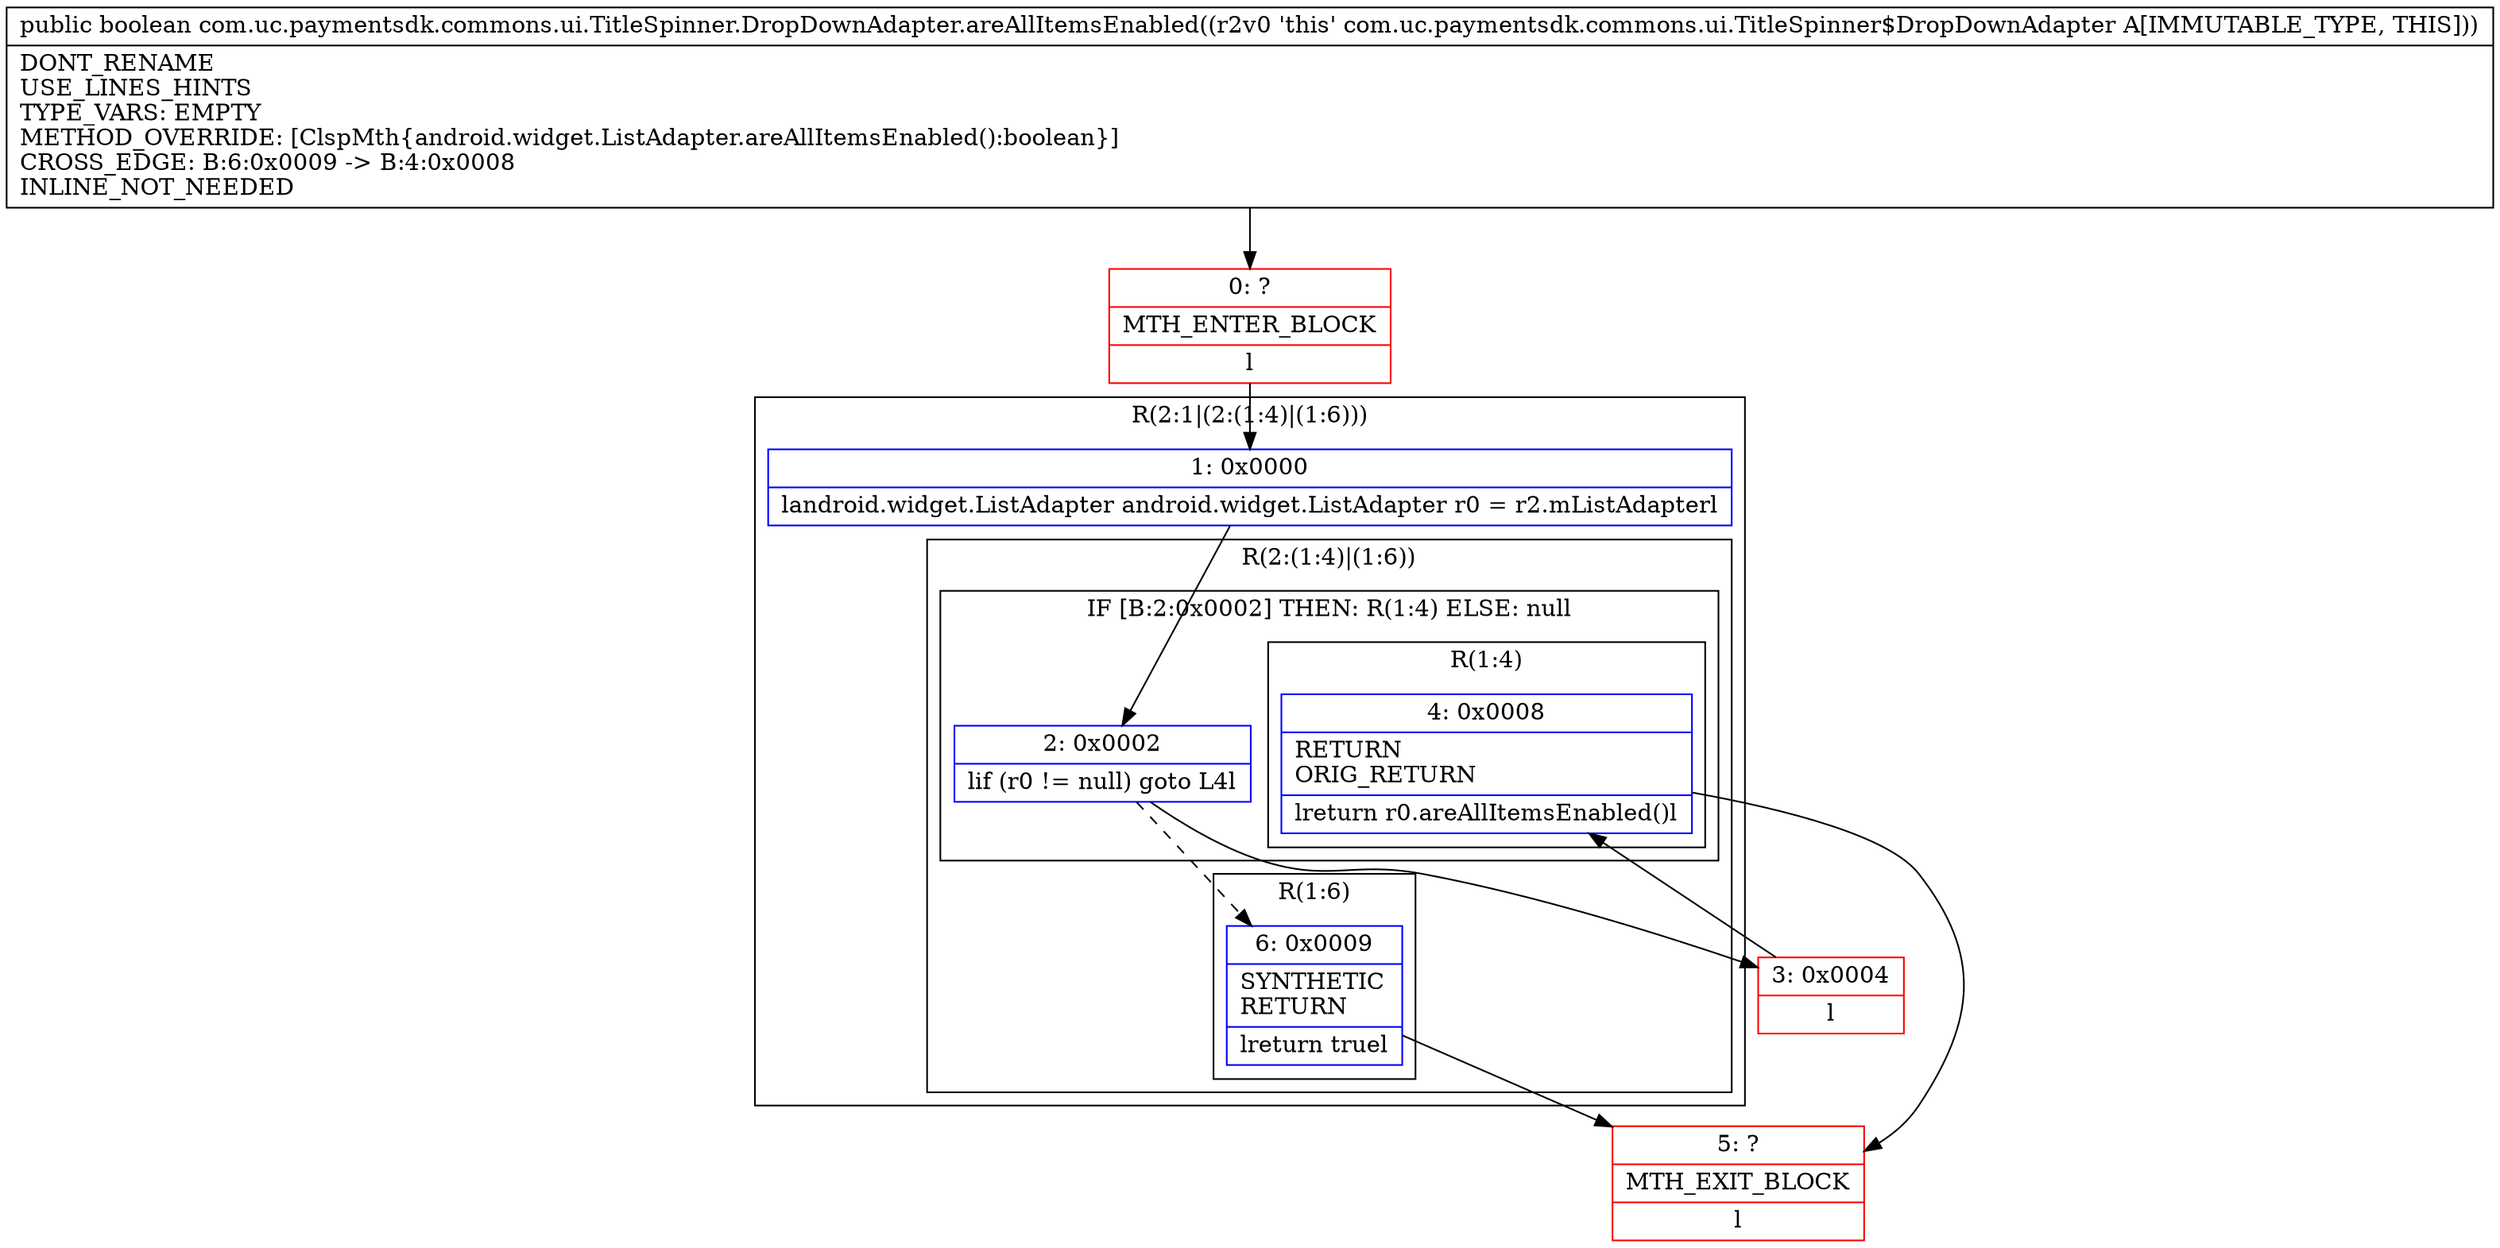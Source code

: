 digraph "CFG forcom.uc.paymentsdk.commons.ui.TitleSpinner.DropDownAdapter.areAllItemsEnabled()Z" {
subgraph cluster_Region_503880385 {
label = "R(2:1|(2:(1:4)|(1:6)))";
node [shape=record,color=blue];
Node_1 [shape=record,label="{1\:\ 0x0000|landroid.widget.ListAdapter android.widget.ListAdapter r0 = r2.mListAdapterl}"];
subgraph cluster_Region_375472853 {
label = "R(2:(1:4)|(1:6))";
node [shape=record,color=blue];
subgraph cluster_IfRegion_2131409654 {
label = "IF [B:2:0x0002] THEN: R(1:4) ELSE: null";
node [shape=record,color=blue];
Node_2 [shape=record,label="{2\:\ 0x0002|lif (r0 != null) goto L4l}"];
subgraph cluster_Region_1966395162 {
label = "R(1:4)";
node [shape=record,color=blue];
Node_4 [shape=record,label="{4\:\ 0x0008|RETURN\lORIG_RETURN\l|lreturn r0.areAllItemsEnabled()l}"];
}
}
subgraph cluster_Region_215427136 {
label = "R(1:6)";
node [shape=record,color=blue];
Node_6 [shape=record,label="{6\:\ 0x0009|SYNTHETIC\lRETURN\l|lreturn truel}"];
}
}
}
Node_0 [shape=record,color=red,label="{0\:\ ?|MTH_ENTER_BLOCK\l|l}"];
Node_3 [shape=record,color=red,label="{3\:\ 0x0004|l}"];
Node_5 [shape=record,color=red,label="{5\:\ ?|MTH_EXIT_BLOCK\l|l}"];
MethodNode[shape=record,label="{public boolean com.uc.paymentsdk.commons.ui.TitleSpinner.DropDownAdapter.areAllItemsEnabled((r2v0 'this' com.uc.paymentsdk.commons.ui.TitleSpinner$DropDownAdapter A[IMMUTABLE_TYPE, THIS]))  | DONT_RENAME\lUSE_LINES_HINTS\lTYPE_VARS: EMPTY\lMETHOD_OVERRIDE: [ClspMth\{android.widget.ListAdapter.areAllItemsEnabled():boolean\}]\lCROSS_EDGE: B:6:0x0009 \-\> B:4:0x0008\lINLINE_NOT_NEEDED\l}"];
MethodNode -> Node_0;
Node_1 -> Node_2;
Node_2 -> Node_3;
Node_2 -> Node_6[style=dashed];
Node_4 -> Node_5;
Node_6 -> Node_5;
Node_0 -> Node_1;
Node_3 -> Node_4;
}

